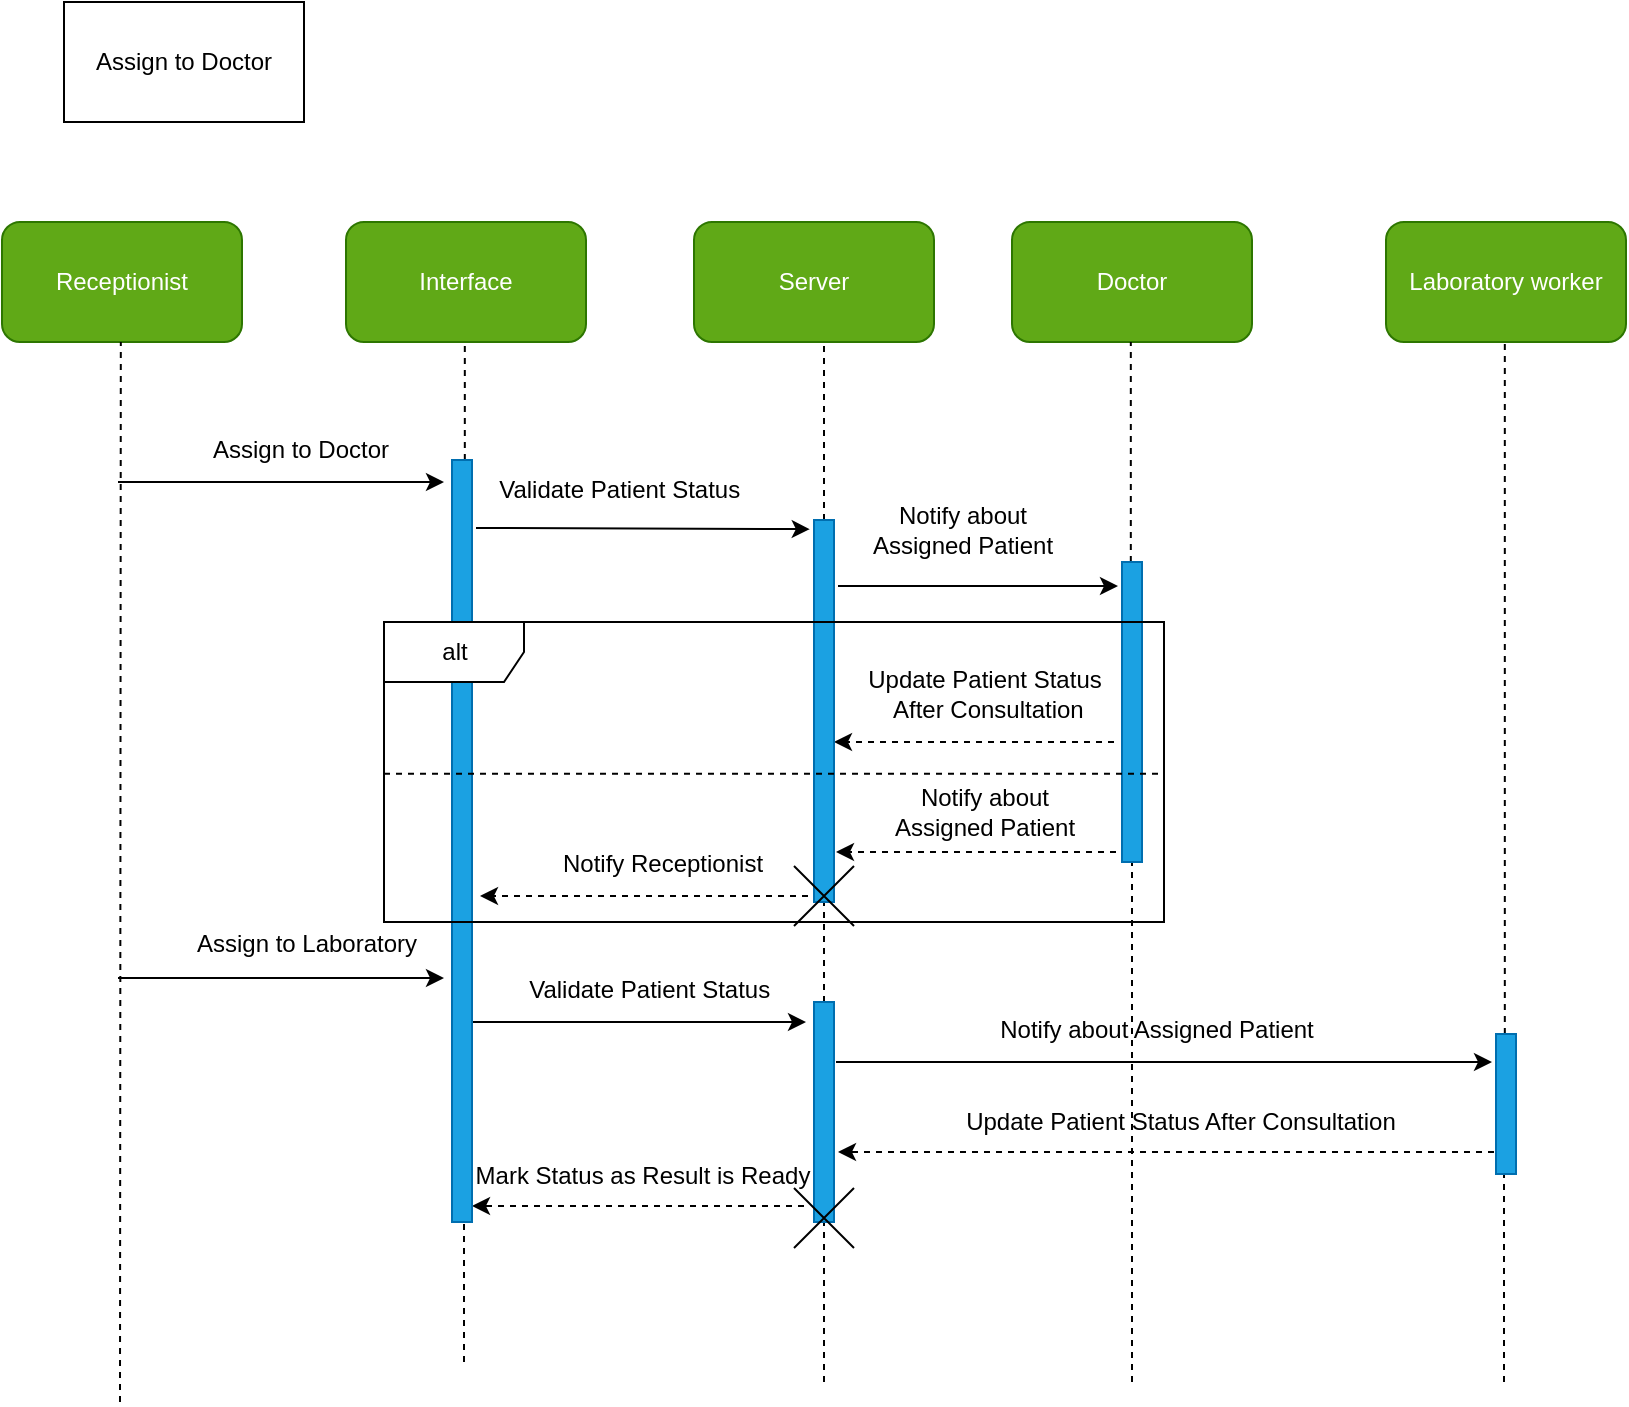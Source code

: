 <mxfile>
    <diagram id="kPQyf6wdErOQdpa8P7_a" name="Page-1">
        <mxGraphModel dx="776" dy="593" grid="1" gridSize="10" guides="1" tooltips="1" connect="1" arrows="1" fold="1" page="1" pageScale="1" pageWidth="850" pageHeight="1100" math="0" shadow="0">
            <root>
                <mxCell id="0"/>
                <mxCell id="1" parent="0"/>
                <mxCell id="2" value="Assign to Doctor" style="rounded=0;whiteSpace=wrap;html=1;" parent="1" vertex="1">
                    <mxGeometry x="50" y="40" width="120" height="60" as="geometry"/>
                </mxCell>
                <mxCell id="3" value="Receptionist" style="rounded=1;whiteSpace=wrap;html=1;fillColor=#60a917;fontColor=#ffffff;strokeColor=#2D7600;" parent="1" vertex="1">
                    <mxGeometry x="19" y="150" width="120" height="60" as="geometry"/>
                </mxCell>
                <mxCell id="4" value="Interface" style="rounded=1;whiteSpace=wrap;html=1;fillColor=#60a917;fontColor=#ffffff;strokeColor=#2D7600;" parent="1" vertex="1">
                    <mxGeometry x="191" y="150" width="120" height="60" as="geometry"/>
                </mxCell>
                <mxCell id="5" value="Doctor" style="rounded=1;whiteSpace=wrap;html=1;fillColor=#60a917;fontColor=#ffffff;strokeColor=#2D7600;" parent="1" vertex="1">
                    <mxGeometry x="524" y="150" width="120" height="60" as="geometry"/>
                </mxCell>
                <mxCell id="6" value="Laboratory worker" style="rounded=1;whiteSpace=wrap;html=1;fillColor=#60a917;fontColor=#ffffff;strokeColor=#2D7600;" parent="1" vertex="1">
                    <mxGeometry x="711" y="150" width="120" height="60" as="geometry"/>
                </mxCell>
                <mxCell id="7" value="" style="endArrow=none;dashed=1;html=1;" parent="1" edge="1">
                    <mxGeometry width="50" height="50" relative="1" as="geometry">
                        <mxPoint x="78" y="740" as="sourcePoint"/>
                        <mxPoint x="78.41" y="210" as="targetPoint"/>
                    </mxGeometry>
                </mxCell>
                <mxCell id="8" value="" style="endArrow=none;dashed=1;html=1;startArrow=none;" parent="1" source="45" edge="1">
                    <mxGeometry width="50" height="50" relative="1" as="geometry">
                        <mxPoint x="250" y="720" as="sourcePoint"/>
                        <mxPoint x="250.41" y="210" as="targetPoint"/>
                    </mxGeometry>
                </mxCell>
                <mxCell id="9" value="" style="endArrow=none;dashed=1;html=1;startArrow=none;" parent="1" source="49" edge="1">
                    <mxGeometry width="50" height="50" relative="1" as="geometry">
                        <mxPoint x="580" y="730" as="sourcePoint"/>
                        <mxPoint x="583.41" y="210.0" as="targetPoint"/>
                    </mxGeometry>
                </mxCell>
                <mxCell id="10" value="" style="endArrow=none;dashed=1;html=1;startArrow=none;" parent="1" source="51" edge="1">
                    <mxGeometry width="50" height="50" relative="1" as="geometry">
                        <mxPoint x="770" y="730" as="sourcePoint"/>
                        <mxPoint x="770.41" y="210.0" as="targetPoint"/>
                    </mxGeometry>
                </mxCell>
                <mxCell id="13" value="" style="endArrow=classic;html=1;" parent="1" edge="1">
                    <mxGeometry width="50" height="50" relative="1" as="geometry">
                        <mxPoint x="77" y="280" as="sourcePoint"/>
                        <mxPoint x="240" y="280" as="targetPoint"/>
                    </mxGeometry>
                </mxCell>
                <mxCell id="14" value="Assign to Doctor" style="text;html=1;align=center;verticalAlign=middle;resizable=0;points=[];autosize=1;strokeColor=none;fillColor=none;" parent="1" vertex="1">
                    <mxGeometry x="113" y="249" width="110" height="30" as="geometry"/>
                </mxCell>
                <mxCell id="15" value="" style="endArrow=classic;html=1;entryX=0.188;entryY=0.012;entryDx=0;entryDy=0;entryPerimeter=0;" parent="1" edge="1">
                    <mxGeometry width="50" height="50" relative="1" as="geometry">
                        <mxPoint x="256" y="303" as="sourcePoint"/>
                        <mxPoint x="422.88" y="303.572" as="targetPoint"/>
                    </mxGeometry>
                </mxCell>
                <mxCell id="16" value="Notify about &lt;br&gt;Assigned Patient" style="text;html=1;align=center;verticalAlign=middle;resizable=0;points=[];autosize=1;strokeColor=none;fillColor=none;" parent="1" vertex="1">
                    <mxGeometry x="444" y="284" width="110" height="40" as="geometry"/>
                </mxCell>
                <mxCell id="17" value="" style="endArrow=classic;html=1;" parent="1" edge="1">
                    <mxGeometry width="50" height="50" relative="1" as="geometry">
                        <mxPoint x="437" y="332" as="sourcePoint"/>
                        <mxPoint x="577" y="332" as="targetPoint"/>
                    </mxGeometry>
                </mxCell>
                <mxCell id="18" value="Validate Patient Status&amp;nbsp;" style="text;html=1;align=center;verticalAlign=middle;resizable=0;points=[];autosize=1;strokeColor=none;fillColor=none;" parent="1" vertex="1">
                    <mxGeometry x="254" y="269" width="150" height="30" as="geometry"/>
                </mxCell>
                <mxCell id="19" value="" style="endArrow=classic;html=1;dashed=1;" parent="1" edge="1">
                    <mxGeometry width="50" height="50" relative="1" as="geometry">
                        <mxPoint x="575" y="410" as="sourcePoint"/>
                        <mxPoint x="435" y="410" as="targetPoint"/>
                    </mxGeometry>
                </mxCell>
                <mxCell id="20" value="Update Patient Status&lt;br&gt;&amp;nbsp;After Consultation" style="text;html=1;align=center;verticalAlign=middle;resizable=0;points=[];autosize=1;strokeColor=none;fillColor=none;" parent="1" vertex="1">
                    <mxGeometry x="440" y="366" width="140" height="40" as="geometry"/>
                </mxCell>
                <mxCell id="21" value="" style="endArrow=classic;html=1;dashed=1;" parent="1" edge="1">
                    <mxGeometry width="50" height="50" relative="1" as="geometry">
                        <mxPoint x="422" y="487" as="sourcePoint"/>
                        <mxPoint x="258" y="487" as="targetPoint"/>
                    </mxGeometry>
                </mxCell>
                <mxCell id="22" value="Notify Receptionist" style="text;html=1;align=center;verticalAlign=middle;resizable=0;points=[];autosize=1;strokeColor=none;fillColor=none;" parent="1" vertex="1">
                    <mxGeometry x="289" y="456" width="120" height="30" as="geometry"/>
                </mxCell>
                <mxCell id="26" value="" style="endArrow=classic;html=1;" parent="1" edge="1">
                    <mxGeometry width="50" height="50" relative="1" as="geometry">
                        <mxPoint x="77" y="528" as="sourcePoint"/>
                        <mxPoint x="240" y="528" as="targetPoint"/>
                    </mxGeometry>
                </mxCell>
                <mxCell id="27" value="Assign to Laboratory" style="text;html=1;align=center;verticalAlign=middle;resizable=0;points=[];autosize=1;strokeColor=none;fillColor=none;" parent="1" vertex="1">
                    <mxGeometry x="106" y="496" width="130" height="30" as="geometry"/>
                </mxCell>
                <mxCell id="28" value="Notify about Assigned Patient" style="text;html=1;align=center;verticalAlign=middle;resizable=0;points=[];autosize=1;strokeColor=none;fillColor=none;" parent="1" vertex="1">
                    <mxGeometry x="506" y="539" width="180" height="30" as="geometry"/>
                </mxCell>
                <mxCell id="30" value="Validate Patient Status&amp;nbsp;" style="text;html=1;align=center;verticalAlign=middle;resizable=0;points=[];autosize=1;strokeColor=none;fillColor=none;" parent="1" vertex="1">
                    <mxGeometry x="269" y="519" width="150" height="30" as="geometry"/>
                </mxCell>
                <mxCell id="31" value="" style="endArrow=classic;html=1;" parent="1" edge="1">
                    <mxGeometry width="50" height="50" relative="1" as="geometry">
                        <mxPoint x="436" y="570" as="sourcePoint"/>
                        <mxPoint x="764" y="570" as="targetPoint"/>
                    </mxGeometry>
                </mxCell>
                <mxCell id="33" value="Server" style="rounded=1;whiteSpace=wrap;html=1;fillColor=#60a917;fontColor=#ffffff;strokeColor=#2D7600;" parent="1" vertex="1">
                    <mxGeometry x="365" y="150" width="120" height="60" as="geometry"/>
                </mxCell>
                <mxCell id="34" value="" style="endArrow=none;dashed=1;html=1;startArrow=none;" parent="1" source="47" edge="1">
                    <mxGeometry width="50" height="50" relative="1" as="geometry">
                        <mxPoint x="430" y="730" as="sourcePoint"/>
                        <mxPoint x="430.0" y="210.0" as="targetPoint"/>
                    </mxGeometry>
                </mxCell>
                <mxCell id="35" value="Notify about &lt;br&gt;Assigned Patient" style="text;html=1;align=center;verticalAlign=middle;resizable=0;points=[];autosize=1;strokeColor=none;fillColor=none;" parent="1" vertex="1">
                    <mxGeometry x="455" y="425" width="110" height="40" as="geometry"/>
                </mxCell>
                <mxCell id="36" value="" style="endArrow=classic;html=1;dashed=1;" parent="1" edge="1">
                    <mxGeometry width="50" height="50" relative="1" as="geometry">
                        <mxPoint x="576" y="465" as="sourcePoint"/>
                        <mxPoint x="436" y="465" as="targetPoint"/>
                    </mxGeometry>
                </mxCell>
                <mxCell id="37" value="" style="endArrow=classic;html=1;" parent="1" edge="1">
                    <mxGeometry width="50" height="50" relative="1" as="geometry">
                        <mxPoint x="254" y="550" as="sourcePoint"/>
                        <mxPoint x="421" y="550" as="targetPoint"/>
                    </mxGeometry>
                </mxCell>
                <mxCell id="38" value="Update Patient Status After Consultation" style="text;html=1;align=center;verticalAlign=middle;resizable=0;points=[];autosize=1;strokeColor=none;fillColor=none;" parent="1" vertex="1">
                    <mxGeometry x="488" y="585" width="240" height="30" as="geometry"/>
                </mxCell>
                <mxCell id="39" value="" style="endArrow=classic;html=1;dashed=1;" parent="1" edge="1">
                    <mxGeometry width="50" height="50" relative="1" as="geometry">
                        <mxPoint x="765" y="615" as="sourcePoint"/>
                        <mxPoint x="437" y="615" as="targetPoint"/>
                    </mxGeometry>
                </mxCell>
                <mxCell id="42" value="Mark Status as Result is Ready" style="text;html=1;align=center;verticalAlign=middle;resizable=0;points=[];autosize=1;strokeColor=none;fillColor=none;" parent="1" vertex="1">
                    <mxGeometry x="244" y="612" width="190" height="30" as="geometry"/>
                </mxCell>
                <mxCell id="43" value="" style="endArrow=classic;html=1;dashed=1;" parent="1" edge="1">
                    <mxGeometry width="50" height="50" relative="1" as="geometry">
                        <mxPoint x="420" y="642" as="sourcePoint"/>
                        <mxPoint x="254" y="642" as="targetPoint"/>
                    </mxGeometry>
                </mxCell>
                <mxCell id="46" value="" style="endArrow=none;dashed=1;html=1;" parent="1" target="45" edge="1">
                    <mxGeometry width="50" height="50" relative="1" as="geometry">
                        <mxPoint x="250" y="720" as="sourcePoint"/>
                        <mxPoint x="250.41" y="210.0" as="targetPoint"/>
                    </mxGeometry>
                </mxCell>
                <mxCell id="45" value="" style="html=1;points=[];perimeter=orthogonalPerimeter;fillColor=#1ba1e2;fontColor=#ffffff;strokeColor=#006EAF;" parent="1" vertex="1">
                    <mxGeometry x="244" y="269" width="10" height="381" as="geometry"/>
                </mxCell>
                <mxCell id="48" value="" style="endArrow=none;dashed=1;html=1;startArrow=none;" parent="1" target="47" edge="1" source="58">
                    <mxGeometry width="50" height="50" relative="1" as="geometry">
                        <mxPoint x="430" y="730" as="sourcePoint"/>
                        <mxPoint x="430" y="210.0" as="targetPoint"/>
                    </mxGeometry>
                </mxCell>
                <mxCell id="47" value="" style="html=1;points=[];perimeter=orthogonalPerimeter;fillColor=#1ba1e2;fontColor=#ffffff;strokeColor=#006EAF;" parent="1" vertex="1">
                    <mxGeometry x="425" y="299" width="10" height="191" as="geometry"/>
                </mxCell>
                <mxCell id="50" value="" style="endArrow=none;dashed=1;html=1;" parent="1" target="49" edge="1">
                    <mxGeometry width="50" height="50" relative="1" as="geometry">
                        <mxPoint x="584" y="730" as="sourcePoint"/>
                        <mxPoint x="583.41" y="210.0" as="targetPoint"/>
                        <Array as="points"/>
                    </mxGeometry>
                </mxCell>
                <mxCell id="49" value="" style="html=1;points=[];perimeter=orthogonalPerimeter;fillColor=#1ba1e2;fontColor=#ffffff;strokeColor=#006EAF;" parent="1" vertex="1">
                    <mxGeometry x="579" y="320" width="10" height="150" as="geometry"/>
                </mxCell>
                <mxCell id="52" value="" style="endArrow=none;dashed=1;html=1;" parent="1" target="51" edge="1">
                    <mxGeometry width="50" height="50" relative="1" as="geometry">
                        <mxPoint x="770" y="730" as="sourcePoint"/>
                        <mxPoint x="770.41" y="210.0" as="targetPoint"/>
                    </mxGeometry>
                </mxCell>
                <mxCell id="51" value="" style="html=1;points=[];perimeter=orthogonalPerimeter;fillColor=#1ba1e2;fontColor=#ffffff;strokeColor=#006EAF;" parent="1" vertex="1">
                    <mxGeometry x="766" y="556" width="10" height="70" as="geometry"/>
                </mxCell>
                <mxCell id="53" value="alt" style="shape=umlFrame;tabWidth=110;tabHeight=30;tabPosition=left;html=1;boundedLbl=1;labelInHeader=1;width=70;height=30;" parent="1" vertex="1">
                    <mxGeometry x="210" y="350" width="390" height="150" as="geometry"/>
                </mxCell>
                <mxCell id="55" value="" style="line;strokeWidth=1;dashed=1;labelPosition=center;verticalLabelPosition=bottom;align=left;verticalAlign=top;spacingLeft=20;spacingTop=15;" parent="53" vertex="1">
                    <mxGeometry y="73" width="390" height="5.84" as="geometry"/>
                </mxCell>
                <mxCell id="57" value="" style="shape=umlDestroy;" vertex="1" parent="53">
                    <mxGeometry x="205" y="122" width="30" height="30" as="geometry"/>
                </mxCell>
                <mxCell id="59" value="" style="endArrow=none;dashed=1;html=1;" edge="1" parent="1" target="58">
                    <mxGeometry width="50" height="50" relative="1" as="geometry">
                        <mxPoint x="430" y="730" as="sourcePoint"/>
                        <mxPoint x="430" y="490" as="targetPoint"/>
                    </mxGeometry>
                </mxCell>
                <mxCell id="58" value="" style="html=1;points=[];perimeter=orthogonalPerimeter;fillColor=#1ba1e2;fontColor=#ffffff;strokeColor=#006EAF;" vertex="1" parent="1">
                    <mxGeometry x="425" y="540" width="10" height="110" as="geometry"/>
                </mxCell>
                <mxCell id="60" value="" style="shape=umlDestroy;" vertex="1" parent="1">
                    <mxGeometry x="415" y="633" width="30" height="30" as="geometry"/>
                </mxCell>
            </root>
        </mxGraphModel>
    </diagram>
</mxfile>